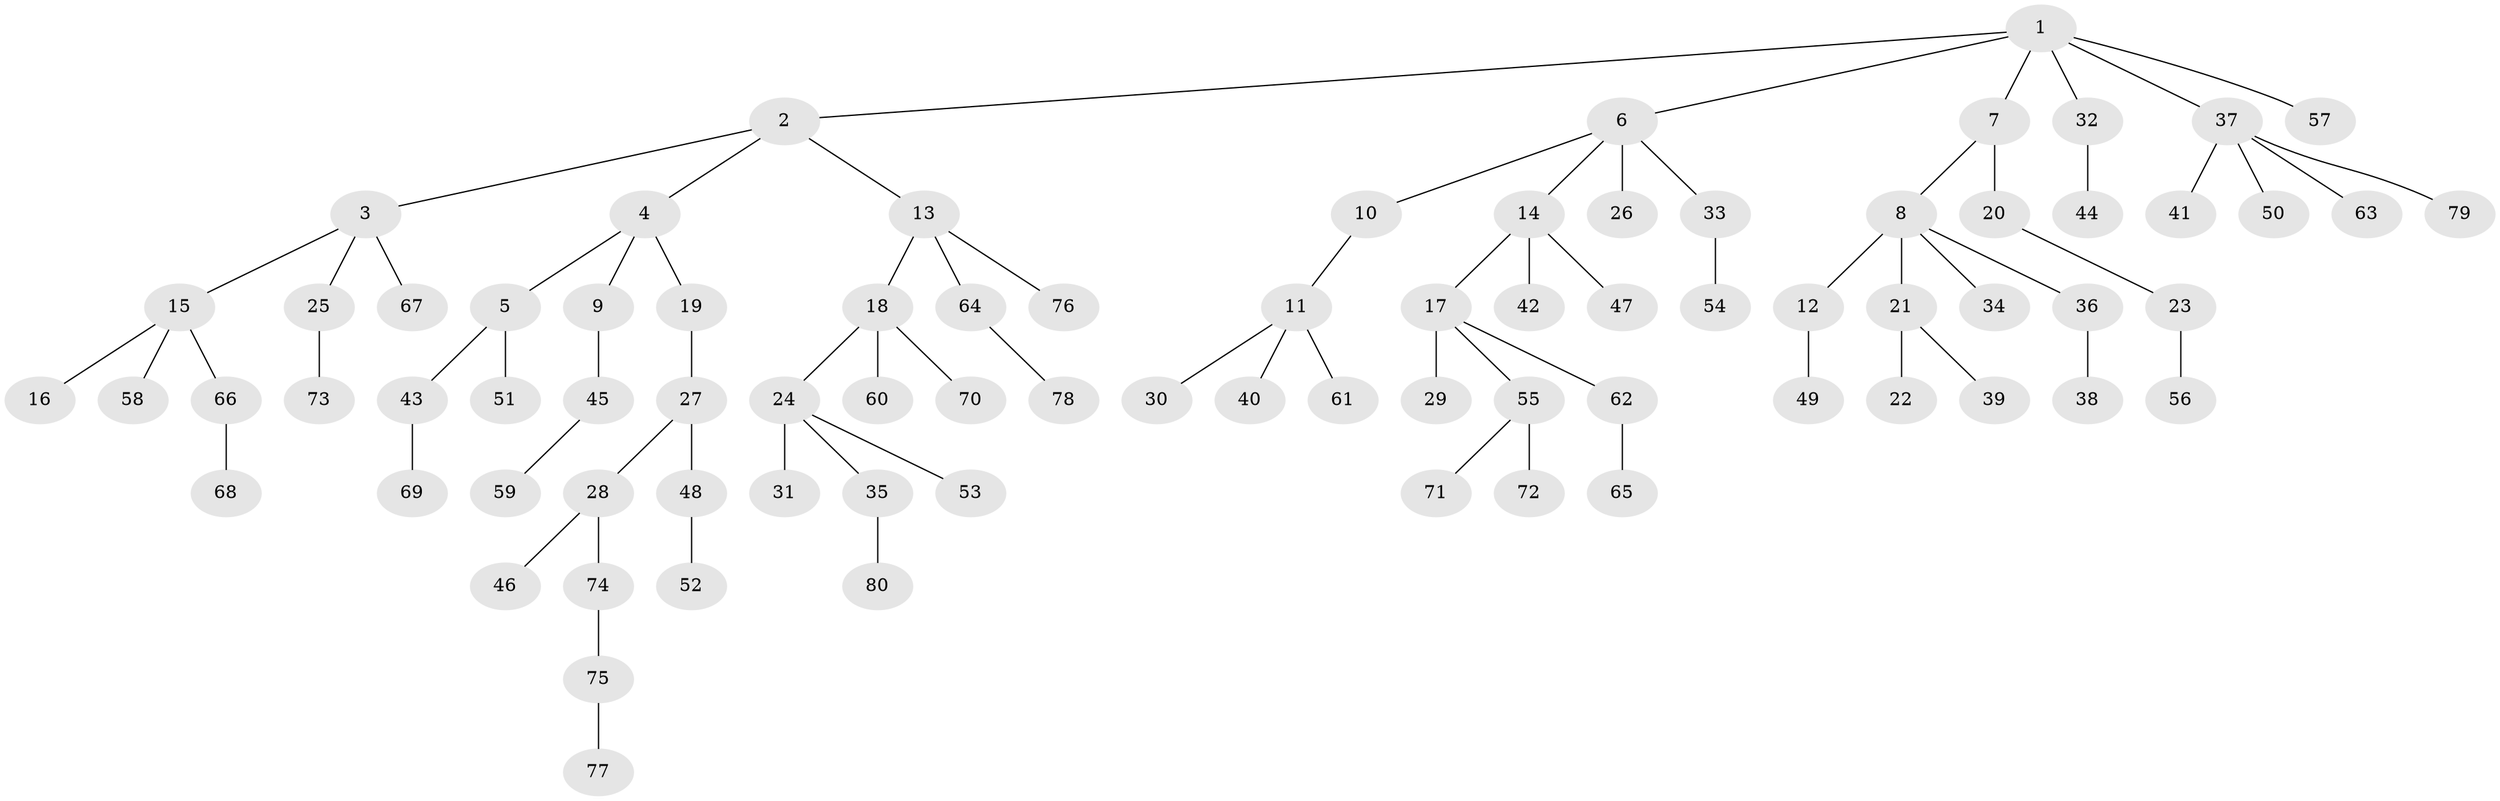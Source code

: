 // Generated by graph-tools (version 1.1) at 2025/15/03/09/25 04:15:35]
// undirected, 80 vertices, 79 edges
graph export_dot {
graph [start="1"]
  node [color=gray90,style=filled];
  1;
  2;
  3;
  4;
  5;
  6;
  7;
  8;
  9;
  10;
  11;
  12;
  13;
  14;
  15;
  16;
  17;
  18;
  19;
  20;
  21;
  22;
  23;
  24;
  25;
  26;
  27;
  28;
  29;
  30;
  31;
  32;
  33;
  34;
  35;
  36;
  37;
  38;
  39;
  40;
  41;
  42;
  43;
  44;
  45;
  46;
  47;
  48;
  49;
  50;
  51;
  52;
  53;
  54;
  55;
  56;
  57;
  58;
  59;
  60;
  61;
  62;
  63;
  64;
  65;
  66;
  67;
  68;
  69;
  70;
  71;
  72;
  73;
  74;
  75;
  76;
  77;
  78;
  79;
  80;
  1 -- 2;
  1 -- 6;
  1 -- 7;
  1 -- 32;
  1 -- 37;
  1 -- 57;
  2 -- 3;
  2 -- 4;
  2 -- 13;
  3 -- 15;
  3 -- 25;
  3 -- 67;
  4 -- 5;
  4 -- 9;
  4 -- 19;
  5 -- 43;
  5 -- 51;
  6 -- 10;
  6 -- 14;
  6 -- 26;
  6 -- 33;
  7 -- 8;
  7 -- 20;
  8 -- 12;
  8 -- 21;
  8 -- 34;
  8 -- 36;
  9 -- 45;
  10 -- 11;
  11 -- 30;
  11 -- 40;
  11 -- 61;
  12 -- 49;
  13 -- 18;
  13 -- 64;
  13 -- 76;
  14 -- 17;
  14 -- 42;
  14 -- 47;
  15 -- 16;
  15 -- 58;
  15 -- 66;
  17 -- 29;
  17 -- 55;
  17 -- 62;
  18 -- 24;
  18 -- 60;
  18 -- 70;
  19 -- 27;
  20 -- 23;
  21 -- 22;
  21 -- 39;
  23 -- 56;
  24 -- 31;
  24 -- 35;
  24 -- 53;
  25 -- 73;
  27 -- 28;
  27 -- 48;
  28 -- 46;
  28 -- 74;
  32 -- 44;
  33 -- 54;
  35 -- 80;
  36 -- 38;
  37 -- 41;
  37 -- 50;
  37 -- 63;
  37 -- 79;
  43 -- 69;
  45 -- 59;
  48 -- 52;
  55 -- 71;
  55 -- 72;
  62 -- 65;
  64 -- 78;
  66 -- 68;
  74 -- 75;
  75 -- 77;
}
